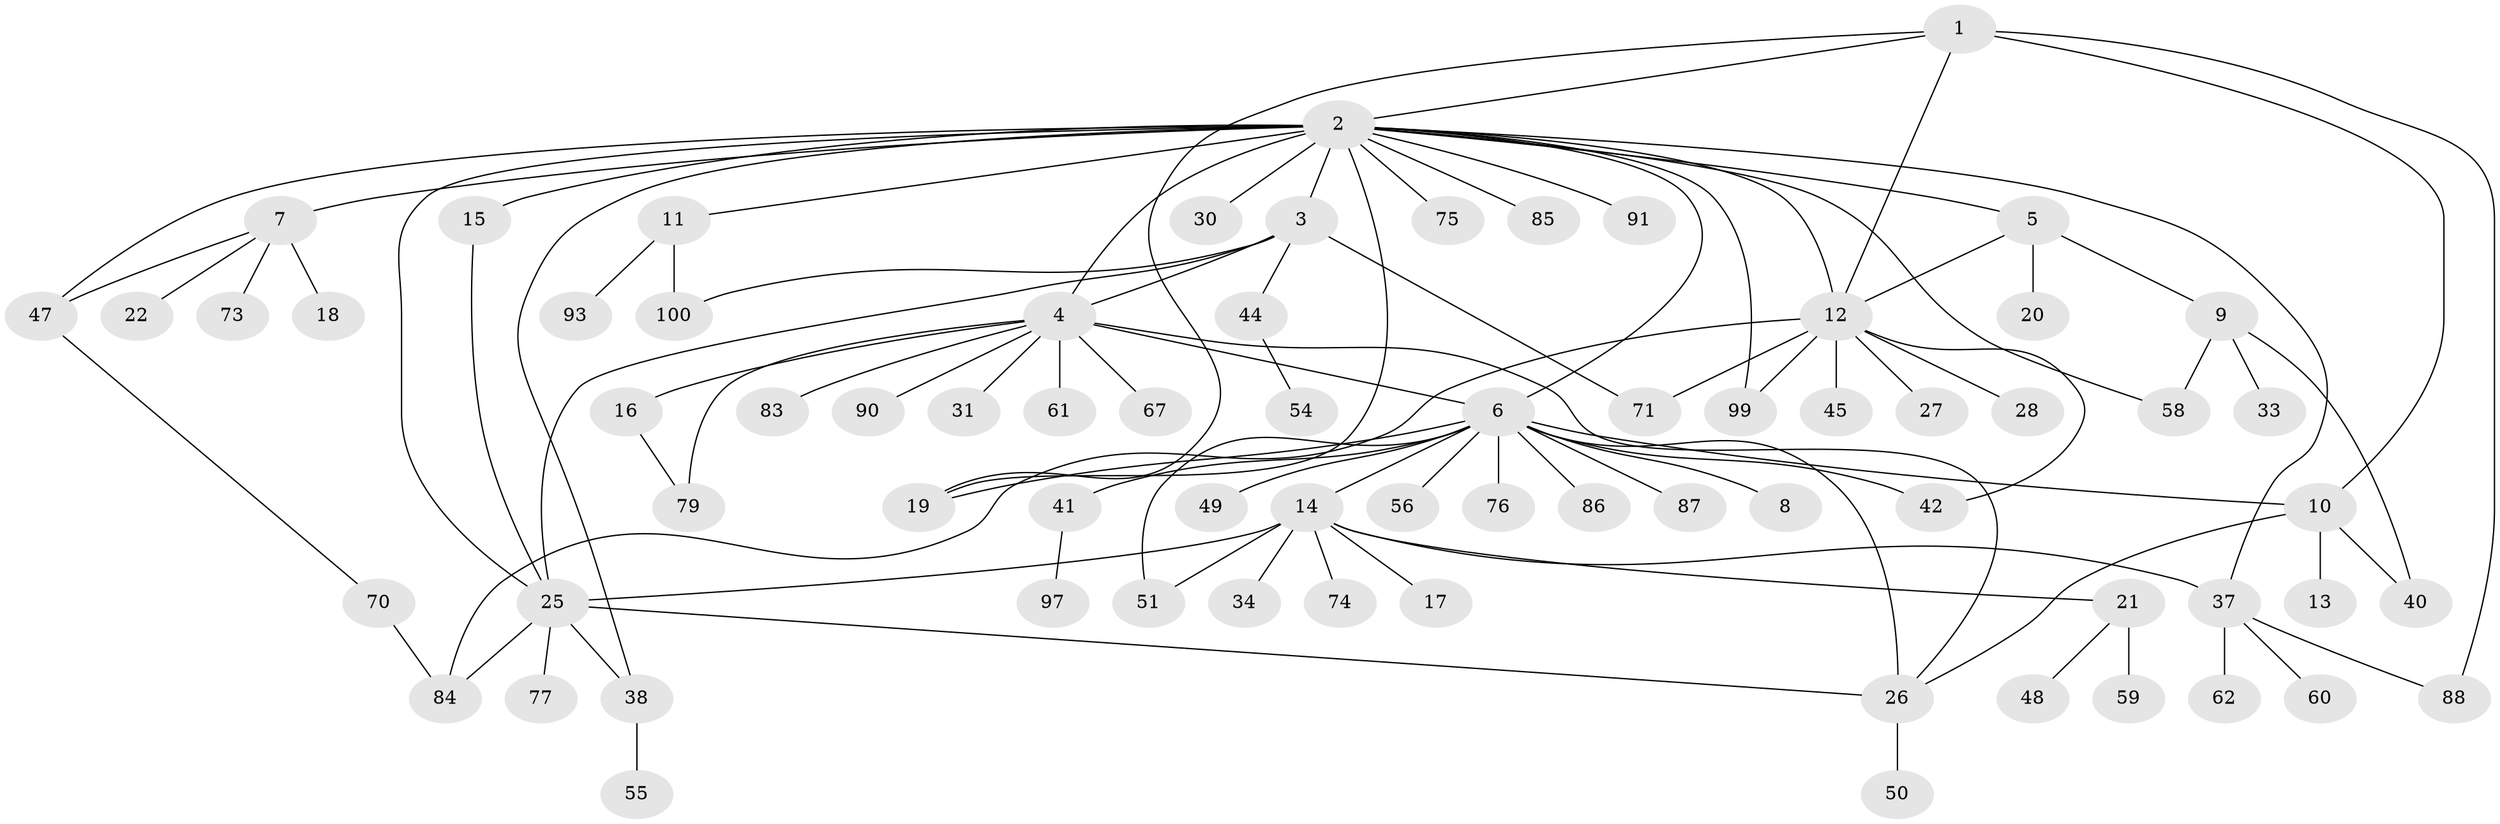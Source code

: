 // original degree distribution, {3: 0.1, 20: 0.01, 6: 0.04, 7: 0.01, 5: 0.02, 16: 0.01, 1: 0.43, 2: 0.28, 4: 0.08, 10: 0.01, 8: 0.01}
// Generated by graph-tools (version 1.1) at 2025/38/02/21/25 10:38:53]
// undirected, 71 vertices, 97 edges
graph export_dot {
graph [start="1"]
  node [color=gray90,style=filled];
  1 [super="+57"];
  2 [super="+24"];
  3 [super="+43"];
  4 [super="+53"];
  5 [super="+39"];
  6 [super="+81"];
  7 [super="+80"];
  8;
  9 [super="+32"];
  10 [super="+52"];
  11 [super="+35"];
  12 [super="+72"];
  13;
  14 [super="+98"];
  15 [super="+65"];
  16 [super="+36"];
  17;
  18 [super="+94"];
  19 [super="+69"];
  20;
  21 [super="+23"];
  22;
  25 [super="+29"];
  26 [super="+46"];
  27;
  28;
  30;
  31;
  33;
  34;
  37 [super="+64"];
  38 [super="+78"];
  40 [super="+68"];
  41 [super="+63"];
  42;
  44;
  45;
  47 [super="+66"];
  48;
  49;
  50;
  51;
  54;
  55 [super="+96"];
  56;
  58;
  59;
  60;
  61;
  62;
  67;
  70 [super="+82"];
  71;
  73;
  74;
  75;
  76;
  77;
  79;
  83;
  84;
  85 [super="+89"];
  86;
  87;
  88 [super="+95"];
  90;
  91 [super="+92"];
  93;
  97;
  99;
  100;
  1 -- 2;
  1 -- 12;
  1 -- 88;
  1 -- 10;
  1 -- 19;
  2 -- 3 [weight=2];
  2 -- 4;
  2 -- 5;
  2 -- 6;
  2 -- 7 [weight=2];
  2 -- 11;
  2 -- 15;
  2 -- 30;
  2 -- 38;
  2 -- 47;
  2 -- 58;
  2 -- 75;
  2 -- 85;
  2 -- 91;
  2 -- 99;
  2 -- 25;
  2 -- 12;
  2 -- 37;
  2 -- 19;
  3 -- 25;
  3 -- 44;
  3 -- 100;
  3 -- 4;
  3 -- 71;
  4 -- 6;
  4 -- 16;
  4 -- 31;
  4 -- 79;
  4 -- 83;
  4 -- 90;
  4 -- 67;
  4 -- 26;
  4 -- 61;
  5 -- 9;
  5 -- 12;
  5 -- 20;
  6 -- 8;
  6 -- 10;
  6 -- 14;
  6 -- 19;
  6 -- 26;
  6 -- 41;
  6 -- 42;
  6 -- 49;
  6 -- 51;
  6 -- 56;
  6 -- 76;
  6 -- 86;
  6 -- 87;
  7 -- 18;
  7 -- 22;
  7 -- 73;
  7 -- 47;
  9 -- 58;
  9 -- 33;
  9 -- 40;
  10 -- 13;
  10 -- 40;
  10 -- 26;
  11 -- 93;
  11 -- 100;
  12 -- 27;
  12 -- 28;
  12 -- 42;
  12 -- 45;
  12 -- 71;
  12 -- 84;
  12 -- 99;
  14 -- 17;
  14 -- 21;
  14 -- 34;
  14 -- 37;
  14 -- 51;
  14 -- 74;
  14 -- 25;
  15 -- 25;
  16 -- 79;
  21 -- 48;
  21 -- 59;
  25 -- 38;
  25 -- 77;
  25 -- 84;
  25 -- 26;
  26 -- 50;
  37 -- 60;
  37 -- 62;
  37 -- 88;
  38 -- 55;
  41 -- 97;
  44 -- 54;
  47 -- 70;
  70 -- 84;
}
